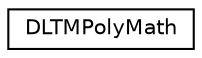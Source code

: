 digraph "Graphical Class Hierarchy"
{
 // LATEX_PDF_SIZE
  edge [fontname="Helvetica",fontsize="10",labelfontname="Helvetica",labelfontsize="10"];
  node [fontname="Helvetica",fontsize="10",shape=record];
  rankdir="LR";
  Node0 [label="DLTMPolyMath",height=0.2,width=0.4,color="black", fillcolor="white", style="filled",URL="$class_d_l_t_m_poly_math.html",tooltip="The Dilithium math functions"];
}
